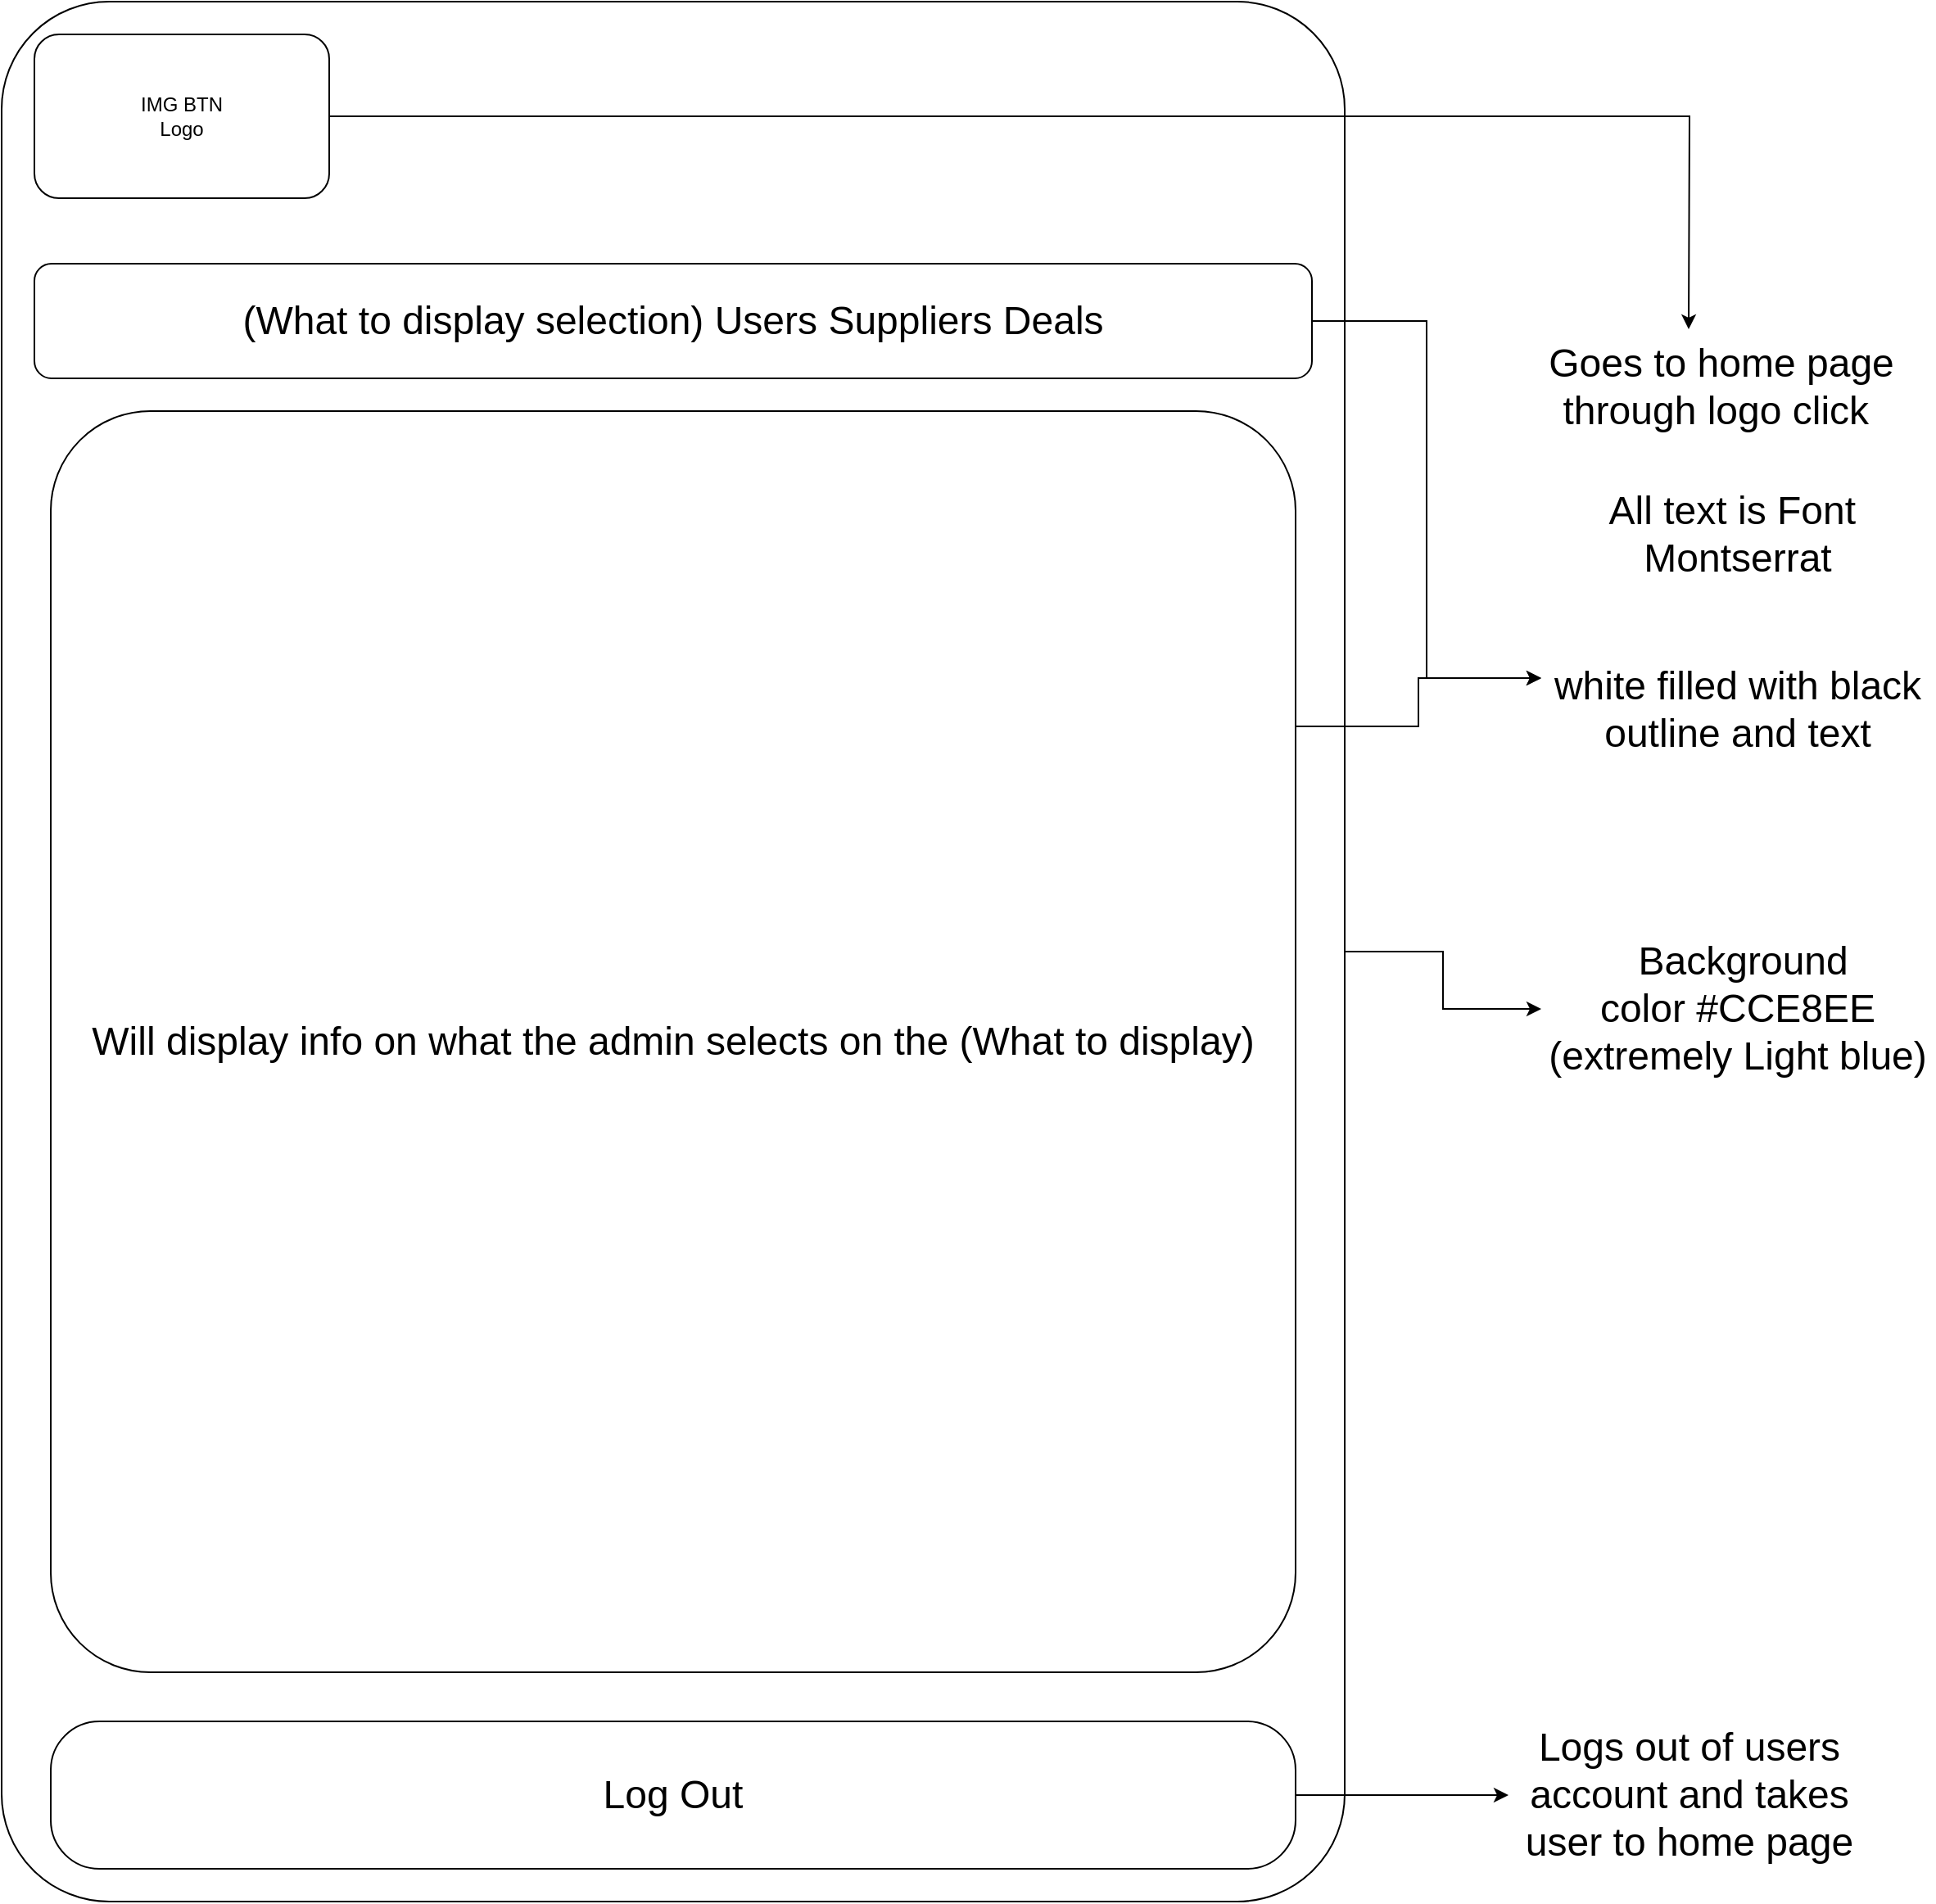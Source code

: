 <mxfile version="24.0.7" type="device">
  <diagram name="Page-1" id="f1b7ffb7-ca1e-a977-7cf5-a751b3c06c05">
    <mxGraphModel dx="2607" dy="1342" grid="1" gridSize="10" guides="1" tooltips="1" connect="1" arrows="1" fold="1" page="1" pageScale="1" pageWidth="826" pageHeight="1169" background="none" math="0" shadow="0">
      <root>
        <mxCell id="0" />
        <mxCell id="1" parent="0" />
        <mxCell id="SlL-C-Yu-niFACReMDrh-85" style="edgeStyle=orthogonalEdgeStyle;rounded=0;orthogonalLoop=1;jettySize=auto;html=1;exitX=1;exitY=0.5;exitDx=0;exitDy=0;entryX=0;entryY=0.5;entryDx=0;entryDy=0;" edge="1" parent="1" source="SlL-C-Yu-niFACReMDrh-62" target="SlL-C-Yu-niFACReMDrh-74">
          <mxGeometry relative="1" as="geometry" />
        </mxCell>
        <mxCell id="SlL-C-Yu-niFACReMDrh-62" value="" style="rounded=1;whiteSpace=wrap;html=1;arcSize=8;" vertex="1" parent="1">
          <mxGeometry width="820" height="1160" as="geometry" />
        </mxCell>
        <mxCell id="SlL-C-Yu-niFACReMDrh-64" value="&lt;font style=&quot;font-size: 24px;&quot;&gt;Log Out&lt;/font&gt;" style="rounded=1;whiteSpace=wrap;html=1;arcSize=33;" vertex="1" parent="1">
          <mxGeometry x="30" y="1050" width="760" height="90" as="geometry" />
        </mxCell>
        <mxCell id="SlL-C-Yu-niFACReMDrh-71" style="edgeStyle=orthogonalEdgeStyle;rounded=0;orthogonalLoop=1;jettySize=auto;html=1;exitX=1;exitY=0.5;exitDx=0;exitDy=0;" edge="1" parent="1" source="SlL-C-Yu-niFACReMDrh-72">
          <mxGeometry relative="1" as="geometry">
            <mxPoint x="1030" y="200" as="targetPoint" />
          </mxGeometry>
        </mxCell>
        <mxCell id="SlL-C-Yu-niFACReMDrh-72" value="IMG BTN&lt;div&gt;Logo&lt;/div&gt;" style="rounded=1;whiteSpace=wrap;html=1;" vertex="1" parent="1">
          <mxGeometry x="20" y="20" width="180" height="100" as="geometry" />
        </mxCell>
        <mxCell id="SlL-C-Yu-niFACReMDrh-73" value="&lt;font style=&quot;font-size: 24px;&quot;&gt;All text is Font&amp;nbsp;&lt;/font&gt;&lt;div&gt;&lt;font style=&quot;&quot;&gt;&lt;font style=&quot;font-size: 24px;&quot;&gt;Montserrat&lt;/font&gt;&lt;br&gt;&lt;/font&gt;&lt;/div&gt;" style="text;strokeColor=none;align=center;fillColor=none;html=1;verticalAlign=middle;whiteSpace=wrap;rounded=0;" vertex="1" parent="1">
          <mxGeometry x="940" y="290" width="240" height="70" as="geometry" />
        </mxCell>
        <mxCell id="SlL-C-Yu-niFACReMDrh-74" value="&lt;font style=&quot;font-size: 24px;&quot;&gt;&amp;nbsp;Background color&amp;nbsp;#CCE8EE (extremely Light blue)&lt;/font&gt;" style="text;strokeColor=none;align=center;fillColor=none;html=1;verticalAlign=middle;whiteSpace=wrap;rounded=0;" vertex="1" parent="1">
          <mxGeometry x="940" y="575" width="240" height="80" as="geometry" />
        </mxCell>
        <mxCell id="SlL-C-Yu-niFACReMDrh-75" value="&lt;font style=&quot;font-size: 24px;&quot;&gt;Goes to home page through logo click&amp;nbsp;&lt;/font&gt;" style="text;html=1;align=center;verticalAlign=middle;whiteSpace=wrap;rounded=0;" vertex="1" parent="1">
          <mxGeometry x="940" y="220" width="220" height="30" as="geometry" />
        </mxCell>
        <mxCell id="SlL-C-Yu-niFACReMDrh-76" value="&lt;font style=&quot;font-size: 24px;&quot;&gt;white filled with black outline and text&lt;/font&gt;" style="text;strokeColor=none;align=center;fillColor=none;html=1;verticalAlign=middle;whiteSpace=wrap;rounded=0;" vertex="1" parent="1">
          <mxGeometry x="940" y="394" width="240" height="76" as="geometry" />
        </mxCell>
        <mxCell id="SlL-C-Yu-niFACReMDrh-87" style="edgeStyle=orthogonalEdgeStyle;rounded=0;orthogonalLoop=1;jettySize=auto;html=1;exitX=1;exitY=0.5;exitDx=0;exitDy=0;entryX=0;entryY=0.25;entryDx=0;entryDy=0;" edge="1" parent="1" source="SlL-C-Yu-niFACReMDrh-80" target="SlL-C-Yu-niFACReMDrh-76">
          <mxGeometry relative="1" as="geometry" />
        </mxCell>
        <mxCell id="SlL-C-Yu-niFACReMDrh-80" value="&lt;font style=&quot;font-size: 24px;&quot;&gt;(What to display selection)&amp;nbsp;&lt;/font&gt;&lt;span style=&quot;background-color: initial; font-size: 24px;&quot;&gt;Users&amp;nbsp;&lt;/span&gt;&lt;span style=&quot;font-size: 24px; background-color: initial;&quot;&gt;Suppliers&amp;nbsp;&lt;/span&gt;&lt;span style=&quot;font-size: 24px; background-color: initial;&quot;&gt;Deals&lt;/span&gt;" style="rounded=1;whiteSpace=wrap;html=1;" vertex="1" parent="1">
          <mxGeometry x="20" y="160" width="780" height="70" as="geometry" />
        </mxCell>
        <mxCell id="SlL-C-Yu-niFACReMDrh-82" value="" style="edgeStyle=orthogonalEdgeStyle;rounded=0;orthogonalLoop=1;jettySize=auto;html=1;exitX=1;exitY=0.5;exitDx=0;exitDy=0;" edge="1" parent="1" source="SlL-C-Yu-niFACReMDrh-64" target="SlL-C-Yu-niFACReMDrh-77">
          <mxGeometry relative="1" as="geometry">
            <mxPoint x="1070" y="1070" as="targetPoint" />
            <Array as="points" />
            <mxPoint x="790" y="1095" as="sourcePoint" />
          </mxGeometry>
        </mxCell>
        <mxCell id="SlL-C-Yu-niFACReMDrh-77" value="&lt;font style=&quot;font-size: 24px;&quot;&gt;Logs out of users account and takes user to home page&lt;/font&gt;" style="text;strokeColor=none;align=center;fillColor=none;html=1;verticalAlign=middle;whiteSpace=wrap;rounded=0;" vertex="1" parent="1">
          <mxGeometry x="920" y="1040" width="221" height="110" as="geometry" />
        </mxCell>
        <mxCell id="SlL-C-Yu-niFACReMDrh-86" style="edgeStyle=orthogonalEdgeStyle;rounded=0;orthogonalLoop=1;jettySize=auto;html=1;exitX=1;exitY=0.25;exitDx=0;exitDy=0;entryX=0;entryY=0.25;entryDx=0;entryDy=0;" edge="1" parent="1" source="SlL-C-Yu-niFACReMDrh-83" target="SlL-C-Yu-niFACReMDrh-76">
          <mxGeometry relative="1" as="geometry" />
        </mxCell>
        <mxCell id="SlL-C-Yu-niFACReMDrh-83" value="&lt;font style=&quot;font-size: 24px;&quot;&gt;Will display info on what the admin selects on the (What to display)&lt;/font&gt;" style="rounded=1;whiteSpace=wrap;html=1;arcSize=8;" vertex="1" parent="1">
          <mxGeometry x="30" y="250" width="760" height="770" as="geometry" />
        </mxCell>
      </root>
    </mxGraphModel>
  </diagram>
</mxfile>
